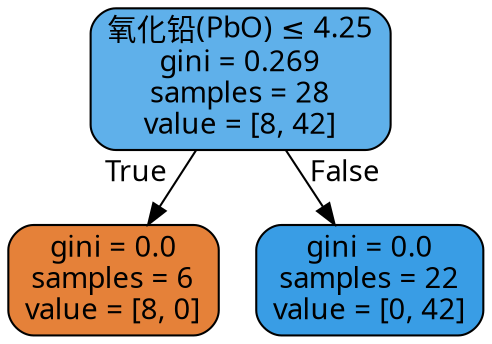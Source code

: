 digraph Tree {
node [shape=box, style="filled, rounded", color="black", fontname="DengXian"] ;
edge [fontname="DengXian"] ;
0 [label=<氧化铅(PbO) &le; 4.25<br/>gini = 0.269<br/>samples = 28<br/>value = [8, 42]>, fillcolor="#5fb0ea"] ;
1 [label=<gini = 0.0<br/>samples = 6<br/>value = [8, 0]>, fillcolor="#e58139"] ;
0 -> 1 [labeldistance=2.5, labelangle=45, headlabel="True"] ;
2 [label=<gini = 0.0<br/>samples = 22<br/>value = [0, 42]>, fillcolor="#399de5"] ;
0 -> 2 [labeldistance=2.5, labelangle=-45, headlabel="False"] ;
}